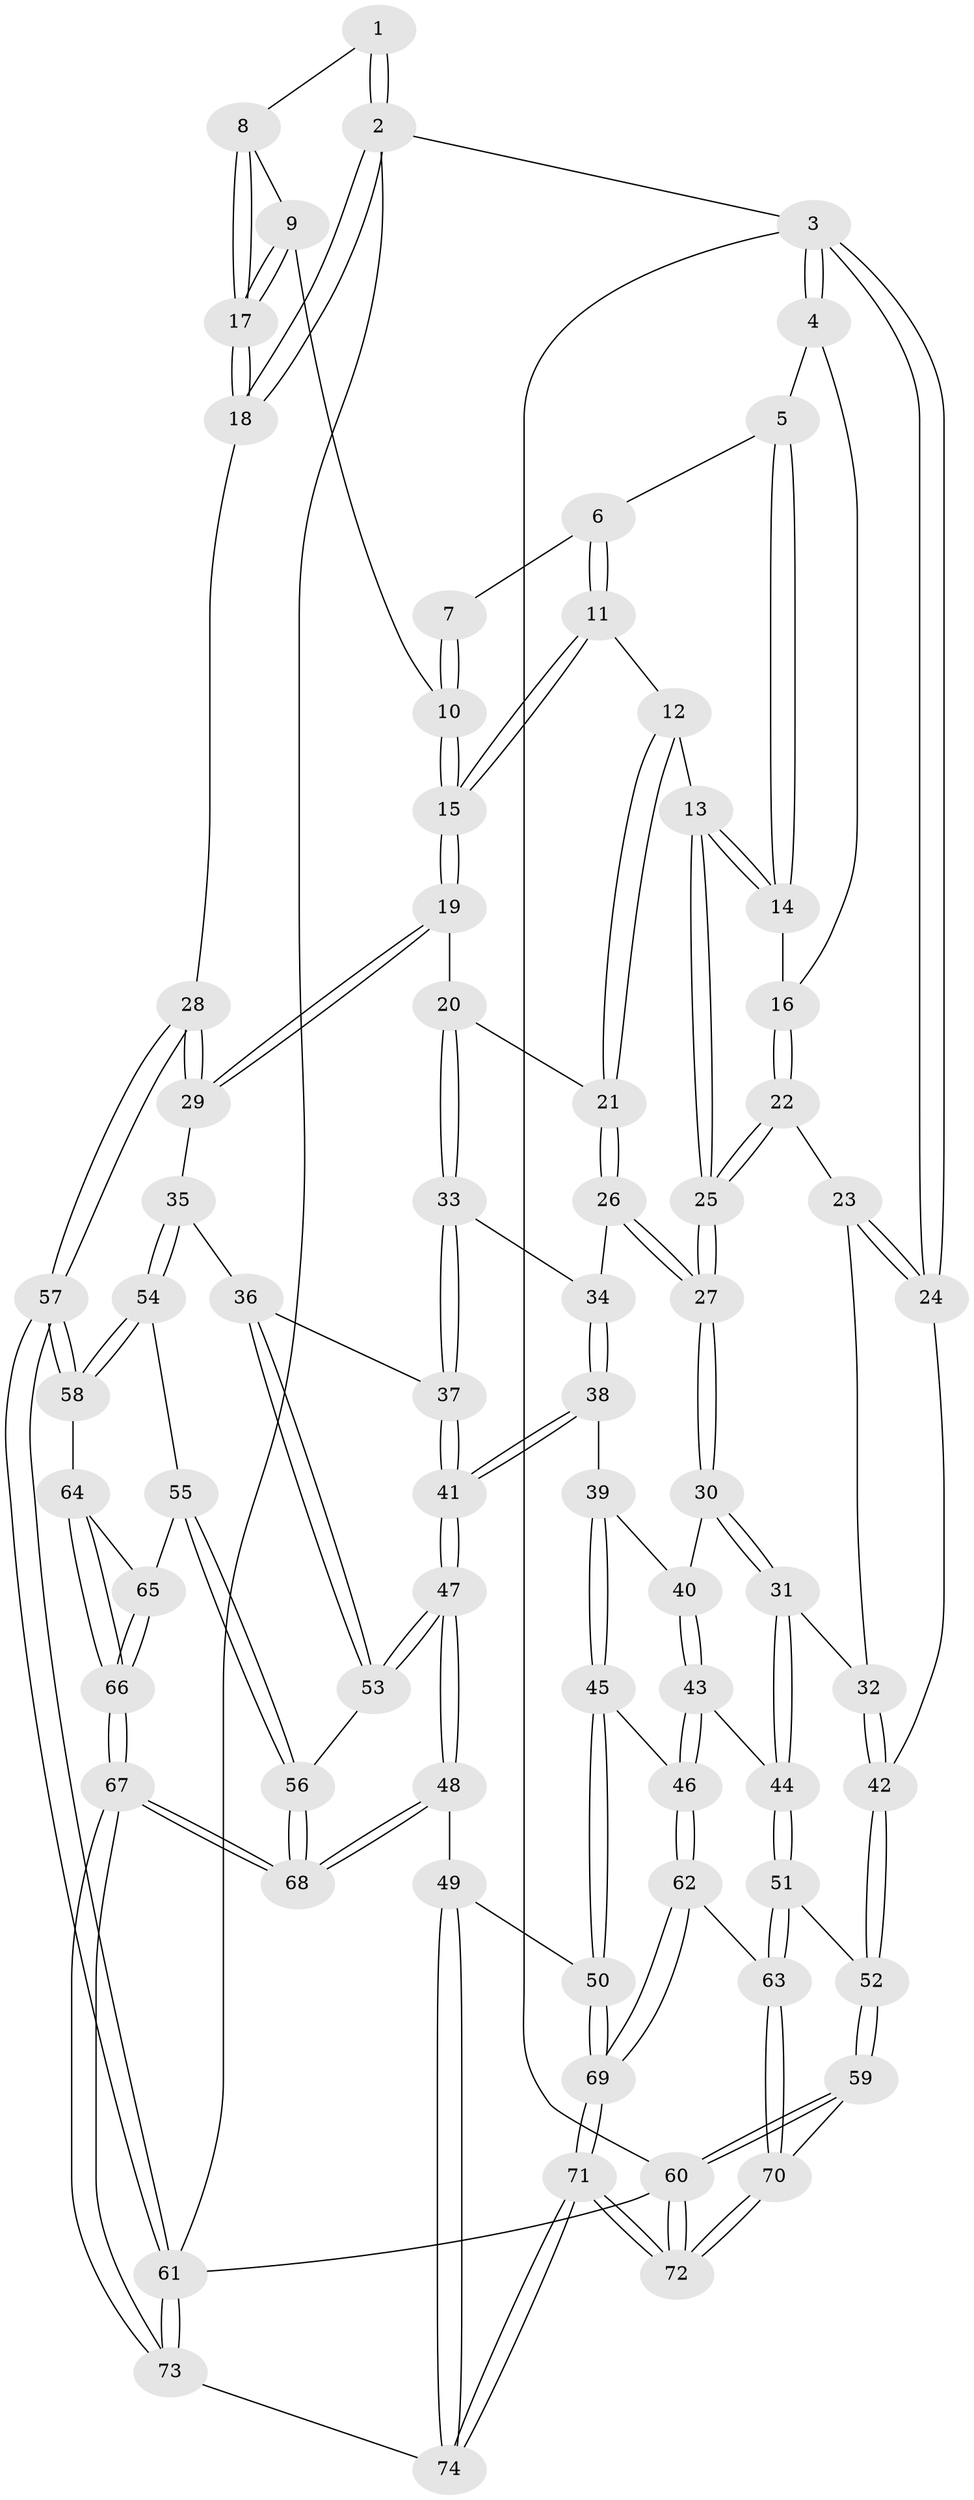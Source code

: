 // Generated by graph-tools (version 1.1) at 2025/00/03/09/25 05:00:59]
// undirected, 74 vertices, 182 edges
graph export_dot {
graph [start="1"]
  node [color=gray90,style=filled];
  1 [pos="+0.8294970708287307+0"];
  2 [pos="+1+0"];
  3 [pos="+0+0"];
  4 [pos="+0.08465559913101936+0"];
  5 [pos="+0.21772282021884887+0"];
  6 [pos="+0.5937911304402244+0"];
  7 [pos="+0.6445321090762824+0"];
  8 [pos="+0.8624792359234804+0.03234408615975945"];
  9 [pos="+0.7854743161411576+0.18443745817043514"];
  10 [pos="+0.7227827288237585+0.21752598435818343"];
  11 [pos="+0.5085639830791859+0.14720548031547978"];
  12 [pos="+0.4966173611380844+0.15831111042706889"];
  13 [pos="+0.42552272254708895+0.18268361721178905"];
  14 [pos="+0.37441570953955017+0.15604020562945023"];
  15 [pos="+0.7176428211145465+0.22417418709644682"];
  16 [pos="+0.19115275665159892+0.1835997708909021"];
  17 [pos="+1+0.31058091336705745"];
  18 [pos="+1+0.38088158360606006"];
  19 [pos="+0.716573888566029+0.3460997230332409"];
  20 [pos="+0.664004665319809+0.3814888551598638"];
  21 [pos="+0.547065640421739+0.28575423941934563"];
  22 [pos="+0.158816037738288+0.25626772201744846"];
  23 [pos="+0.10757405926807406+0.29229740489358136"];
  24 [pos="+0+0.2926836785243265"];
  25 [pos="+0.3692100723718783+0.3543236127149068"];
  26 [pos="+0.42325229063801545+0.41633943115948685"];
  27 [pos="+0.3851630654647497+0.410311199163697"];
  28 [pos="+1+0.4303029541222554"];
  29 [pos="+1+0.46096303574153263"];
  30 [pos="+0.36609415748750956+0.4343059272024564"];
  31 [pos="+0.22805890105037557+0.5286713494895374"];
  32 [pos="+0.18832291547351618+0.48434487754642996"];
  33 [pos="+0.6463503110482179+0.4086842120043799"];
  34 [pos="+0.5033433175200971+0.4481418771609411"];
  35 [pos="+0.9166934993811217+0.5548742930188666"];
  36 [pos="+0.8703231640712054+0.5748434680580791"];
  37 [pos="+0.6817480038999283+0.5705376812071291"];
  38 [pos="+0.5255835970570238+0.5852539490311012"];
  39 [pos="+0.5021439161653004+0.5939222769602871"];
  40 [pos="+0.42419147421202674+0.5862996678648585"];
  41 [pos="+0.6222515847394081+0.6441332120662256"];
  42 [pos="+0+0.4823011863741892"];
  43 [pos="+0.3235822905801302+0.7034058651644945"];
  44 [pos="+0.209054790270597+0.641245604702713"];
  45 [pos="+0.39831049963408033+0.7706322546473106"];
  46 [pos="+0.36829572610242+0.7520325076708587"];
  47 [pos="+0.6248582454925319+0.7585662753200837"];
  48 [pos="+0.5573616620666464+0.825926991708578"];
  49 [pos="+0.5057125431028314+0.8500512200596185"];
  50 [pos="+0.46786662462436435+0.8377212824273167"];
  51 [pos="+0.13254876505008525+0.685207476136649"];
  52 [pos="+0+0.6431622250332028"];
  53 [pos="+0.7502643927367886+0.7746582005085617"];
  54 [pos="+0.9002174038935816+0.7512777535009285"];
  55 [pos="+0.7892881229427515+0.7968529392713617"];
  56 [pos="+0.7724750721198455+0.7926956923376367"];
  57 [pos="+1+0.924043582721685"];
  58 [pos="+1+0.8578069572156879"];
  59 [pos="+0+0.6667130904730042"];
  60 [pos="+0+1"];
  61 [pos="+1+1"];
  62 [pos="+0.24556166567453944+0.8671025307460873"];
  63 [pos="+0.13982610578238294+0.8519820106384387"];
  64 [pos="+0.8983028551325422+0.8720134511657879"];
  65 [pos="+0.8308977699972264+0.8330299554337232"];
  66 [pos="+0.8089479286869619+1"];
  67 [pos="+0.7869576570987409+1"];
  68 [pos="+0.7574388092793312+0.9972972516503622"];
  69 [pos="+0.3053832573269342+0.9617816632774352"];
  70 [pos="+0.11432525885605238+0.9087139989437071"];
  71 [pos="+0.11509322326902476+1"];
  72 [pos="+0+1"];
  73 [pos="+0.8201923589856901+1"];
  74 [pos="+0.5330659400715998+1"];
  1 -- 2;
  1 -- 2;
  1 -- 8;
  2 -- 3;
  2 -- 18;
  2 -- 18;
  2 -- 61;
  3 -- 4;
  3 -- 4;
  3 -- 24;
  3 -- 24;
  3 -- 60;
  4 -- 5;
  4 -- 16;
  5 -- 6;
  5 -- 14;
  5 -- 14;
  6 -- 7;
  6 -- 11;
  6 -- 11;
  7 -- 10;
  7 -- 10;
  8 -- 9;
  8 -- 17;
  8 -- 17;
  9 -- 10;
  9 -- 17;
  9 -- 17;
  10 -- 15;
  10 -- 15;
  11 -- 12;
  11 -- 15;
  11 -- 15;
  12 -- 13;
  12 -- 21;
  12 -- 21;
  13 -- 14;
  13 -- 14;
  13 -- 25;
  13 -- 25;
  14 -- 16;
  15 -- 19;
  15 -- 19;
  16 -- 22;
  16 -- 22;
  17 -- 18;
  17 -- 18;
  18 -- 28;
  19 -- 20;
  19 -- 29;
  19 -- 29;
  20 -- 21;
  20 -- 33;
  20 -- 33;
  21 -- 26;
  21 -- 26;
  22 -- 23;
  22 -- 25;
  22 -- 25;
  23 -- 24;
  23 -- 24;
  23 -- 32;
  24 -- 42;
  25 -- 27;
  25 -- 27;
  26 -- 27;
  26 -- 27;
  26 -- 34;
  27 -- 30;
  27 -- 30;
  28 -- 29;
  28 -- 29;
  28 -- 57;
  28 -- 57;
  29 -- 35;
  30 -- 31;
  30 -- 31;
  30 -- 40;
  31 -- 32;
  31 -- 44;
  31 -- 44;
  32 -- 42;
  32 -- 42;
  33 -- 34;
  33 -- 37;
  33 -- 37;
  34 -- 38;
  34 -- 38;
  35 -- 36;
  35 -- 54;
  35 -- 54;
  36 -- 37;
  36 -- 53;
  36 -- 53;
  37 -- 41;
  37 -- 41;
  38 -- 39;
  38 -- 41;
  38 -- 41;
  39 -- 40;
  39 -- 45;
  39 -- 45;
  40 -- 43;
  40 -- 43;
  41 -- 47;
  41 -- 47;
  42 -- 52;
  42 -- 52;
  43 -- 44;
  43 -- 46;
  43 -- 46;
  44 -- 51;
  44 -- 51;
  45 -- 46;
  45 -- 50;
  45 -- 50;
  46 -- 62;
  46 -- 62;
  47 -- 48;
  47 -- 48;
  47 -- 53;
  47 -- 53;
  48 -- 49;
  48 -- 68;
  48 -- 68;
  49 -- 50;
  49 -- 74;
  49 -- 74;
  50 -- 69;
  50 -- 69;
  51 -- 52;
  51 -- 63;
  51 -- 63;
  52 -- 59;
  52 -- 59;
  53 -- 56;
  54 -- 55;
  54 -- 58;
  54 -- 58;
  55 -- 56;
  55 -- 56;
  55 -- 65;
  56 -- 68;
  56 -- 68;
  57 -- 58;
  57 -- 58;
  57 -- 61;
  57 -- 61;
  58 -- 64;
  59 -- 60;
  59 -- 60;
  59 -- 70;
  60 -- 72;
  60 -- 72;
  60 -- 61;
  61 -- 73;
  61 -- 73;
  62 -- 63;
  62 -- 69;
  62 -- 69;
  63 -- 70;
  63 -- 70;
  64 -- 65;
  64 -- 66;
  64 -- 66;
  65 -- 66;
  65 -- 66;
  66 -- 67;
  66 -- 67;
  67 -- 68;
  67 -- 68;
  67 -- 73;
  67 -- 73;
  69 -- 71;
  69 -- 71;
  70 -- 72;
  70 -- 72;
  71 -- 72;
  71 -- 72;
  71 -- 74;
  71 -- 74;
  73 -- 74;
}
